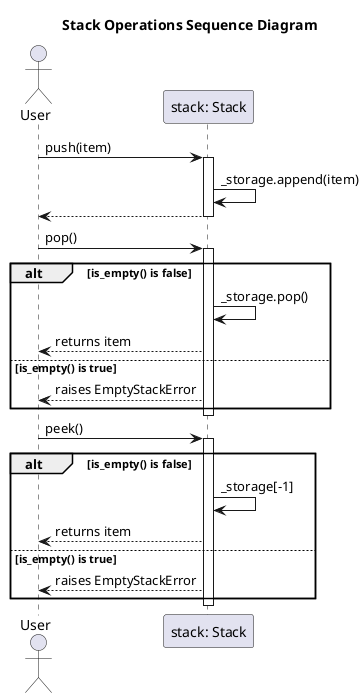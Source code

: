 @startuml
title Stack Operations Sequence Diagram

actor User
participant "stack: Stack" as Stack

User -> Stack: push(item)
activate Stack
Stack -> Stack: _storage.append(item)
Stack --> User:
deactivate Stack

User -> Stack: pop()
activate Stack
alt is_empty() is false
    Stack -> Stack: _storage.pop()
    Stack --> User: returns item
else is_empty() is true
    Stack --> User: raises EmptyStackError
end
deactivate Stack

User -> Stack: peek()
activate Stack
alt is_empty() is false
    Stack -> Stack: _storage[-1]
    Stack --> User: returns item
else is_empty() is true
    Stack --> User: raises EmptyStackError
end
deactivate Stack

@enduml
